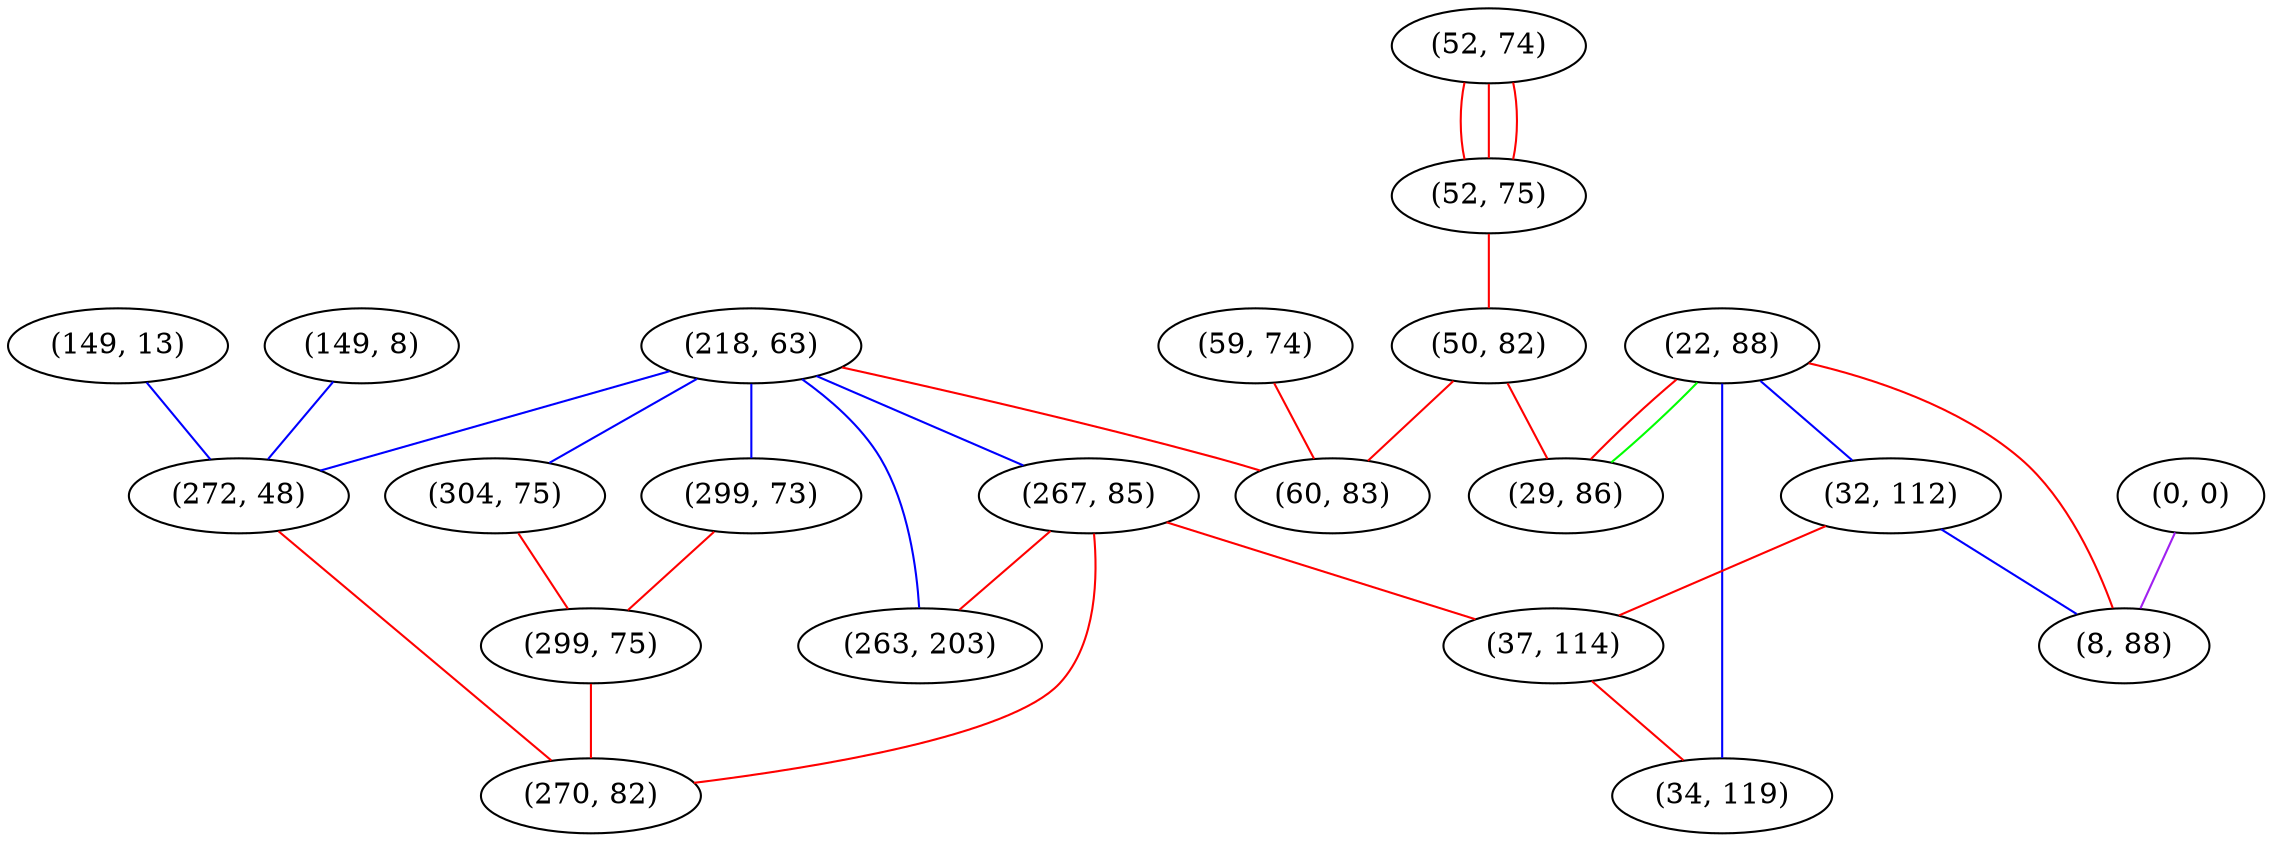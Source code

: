 graph "" {
"(22, 88)";
"(218, 63)";
"(59, 74)";
"(32, 112)";
"(267, 85)";
"(149, 13)";
"(304, 75)";
"(299, 73)";
"(37, 114)";
"(149, 8)";
"(34, 119)";
"(52, 74)";
"(0, 0)";
"(52, 75)";
"(8, 88)";
"(50, 82)";
"(263, 203)";
"(272, 48)";
"(299, 75)";
"(270, 82)";
"(29, 86)";
"(60, 83)";
"(22, 88)" -- "(29, 86)"  [color=red, key=0, weight=1];
"(22, 88)" -- "(29, 86)"  [color=green, key=1, weight=2];
"(22, 88)" -- "(34, 119)"  [color=blue, key=0, weight=3];
"(22, 88)" -- "(8, 88)"  [color=red, key=0, weight=1];
"(22, 88)" -- "(32, 112)"  [color=blue, key=0, weight=3];
"(218, 63)" -- "(304, 75)"  [color=blue, key=0, weight=3];
"(218, 63)" -- "(272, 48)"  [color=blue, key=0, weight=3];
"(218, 63)" -- "(299, 73)"  [color=blue, key=0, weight=3];
"(218, 63)" -- "(267, 85)"  [color=blue, key=0, weight=3];
"(218, 63)" -- "(263, 203)"  [color=blue, key=0, weight=3];
"(218, 63)" -- "(60, 83)"  [color=red, key=0, weight=1];
"(59, 74)" -- "(60, 83)"  [color=red, key=0, weight=1];
"(32, 112)" -- "(8, 88)"  [color=blue, key=0, weight=3];
"(32, 112)" -- "(37, 114)"  [color=red, key=0, weight=1];
"(267, 85)" -- "(263, 203)"  [color=red, key=0, weight=1];
"(267, 85)" -- "(270, 82)"  [color=red, key=0, weight=1];
"(267, 85)" -- "(37, 114)"  [color=red, key=0, weight=1];
"(149, 13)" -- "(272, 48)"  [color=blue, key=0, weight=3];
"(304, 75)" -- "(299, 75)"  [color=red, key=0, weight=1];
"(299, 73)" -- "(299, 75)"  [color=red, key=0, weight=1];
"(37, 114)" -- "(34, 119)"  [color=red, key=0, weight=1];
"(149, 8)" -- "(272, 48)"  [color=blue, key=0, weight=3];
"(52, 74)" -- "(52, 75)"  [color=red, key=0, weight=1];
"(52, 74)" -- "(52, 75)"  [color=red, key=1, weight=1];
"(52, 74)" -- "(52, 75)"  [color=red, key=2, weight=1];
"(0, 0)" -- "(8, 88)"  [color=purple, key=0, weight=4];
"(52, 75)" -- "(50, 82)"  [color=red, key=0, weight=1];
"(50, 82)" -- "(29, 86)"  [color=red, key=0, weight=1];
"(50, 82)" -- "(60, 83)"  [color=red, key=0, weight=1];
"(272, 48)" -- "(270, 82)"  [color=red, key=0, weight=1];
"(299, 75)" -- "(270, 82)"  [color=red, key=0, weight=1];
}
